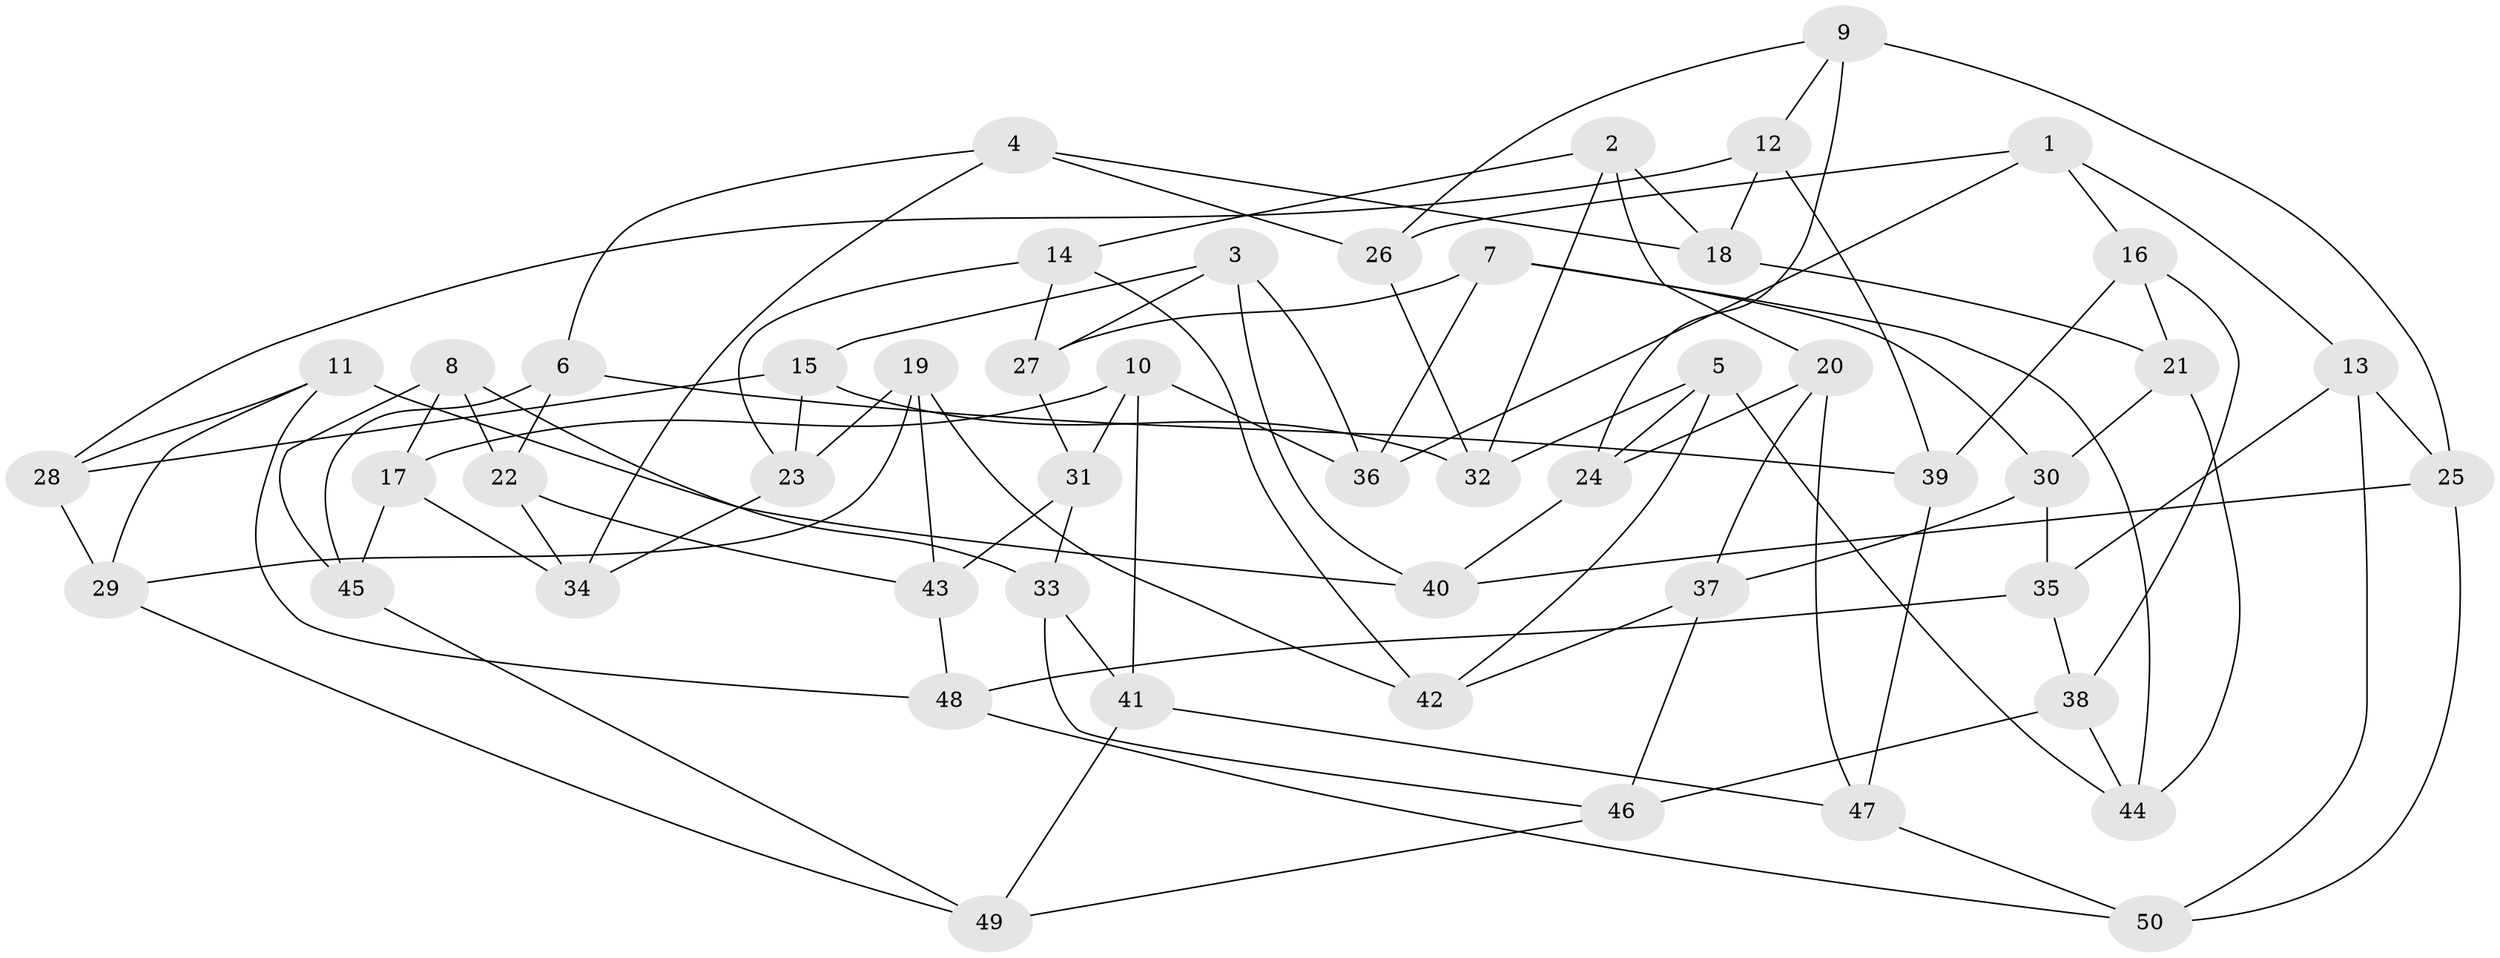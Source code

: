 // coarse degree distribution, {4: 0.2413793103448276, 6: 0.6206896551724138, 5: 0.10344827586206896, 3: 0.034482758620689655}
// Generated by graph-tools (version 1.1) at 2025/52/02/27/25 19:52:27]
// undirected, 50 vertices, 100 edges
graph export_dot {
graph [start="1"]
  node [color=gray90,style=filled];
  1;
  2;
  3;
  4;
  5;
  6;
  7;
  8;
  9;
  10;
  11;
  12;
  13;
  14;
  15;
  16;
  17;
  18;
  19;
  20;
  21;
  22;
  23;
  24;
  25;
  26;
  27;
  28;
  29;
  30;
  31;
  32;
  33;
  34;
  35;
  36;
  37;
  38;
  39;
  40;
  41;
  42;
  43;
  44;
  45;
  46;
  47;
  48;
  49;
  50;
  1 -- 13;
  1 -- 36;
  1 -- 16;
  1 -- 26;
  2 -- 18;
  2 -- 14;
  2 -- 32;
  2 -- 20;
  3 -- 27;
  3 -- 15;
  3 -- 36;
  3 -- 40;
  4 -- 26;
  4 -- 6;
  4 -- 34;
  4 -- 18;
  5 -- 24;
  5 -- 32;
  5 -- 44;
  5 -- 42;
  6 -- 39;
  6 -- 45;
  6 -- 22;
  7 -- 36;
  7 -- 30;
  7 -- 27;
  7 -- 44;
  8 -- 22;
  8 -- 17;
  8 -- 45;
  8 -- 33;
  9 -- 24;
  9 -- 26;
  9 -- 12;
  9 -- 25;
  10 -- 31;
  10 -- 17;
  10 -- 41;
  10 -- 36;
  11 -- 29;
  11 -- 28;
  11 -- 48;
  11 -- 40;
  12 -- 28;
  12 -- 18;
  12 -- 39;
  13 -- 35;
  13 -- 25;
  13 -- 50;
  14 -- 42;
  14 -- 23;
  14 -- 27;
  15 -- 28;
  15 -- 23;
  15 -- 32;
  16 -- 38;
  16 -- 21;
  16 -- 39;
  17 -- 34;
  17 -- 45;
  18 -- 21;
  19 -- 42;
  19 -- 43;
  19 -- 23;
  19 -- 29;
  20 -- 37;
  20 -- 47;
  20 -- 24;
  21 -- 44;
  21 -- 30;
  22 -- 34;
  22 -- 43;
  23 -- 34;
  24 -- 40;
  25 -- 40;
  25 -- 50;
  26 -- 32;
  27 -- 31;
  28 -- 29;
  29 -- 49;
  30 -- 37;
  30 -- 35;
  31 -- 33;
  31 -- 43;
  33 -- 46;
  33 -- 41;
  35 -- 48;
  35 -- 38;
  37 -- 42;
  37 -- 46;
  38 -- 44;
  38 -- 46;
  39 -- 47;
  41 -- 49;
  41 -- 47;
  43 -- 48;
  45 -- 49;
  46 -- 49;
  47 -- 50;
  48 -- 50;
}
